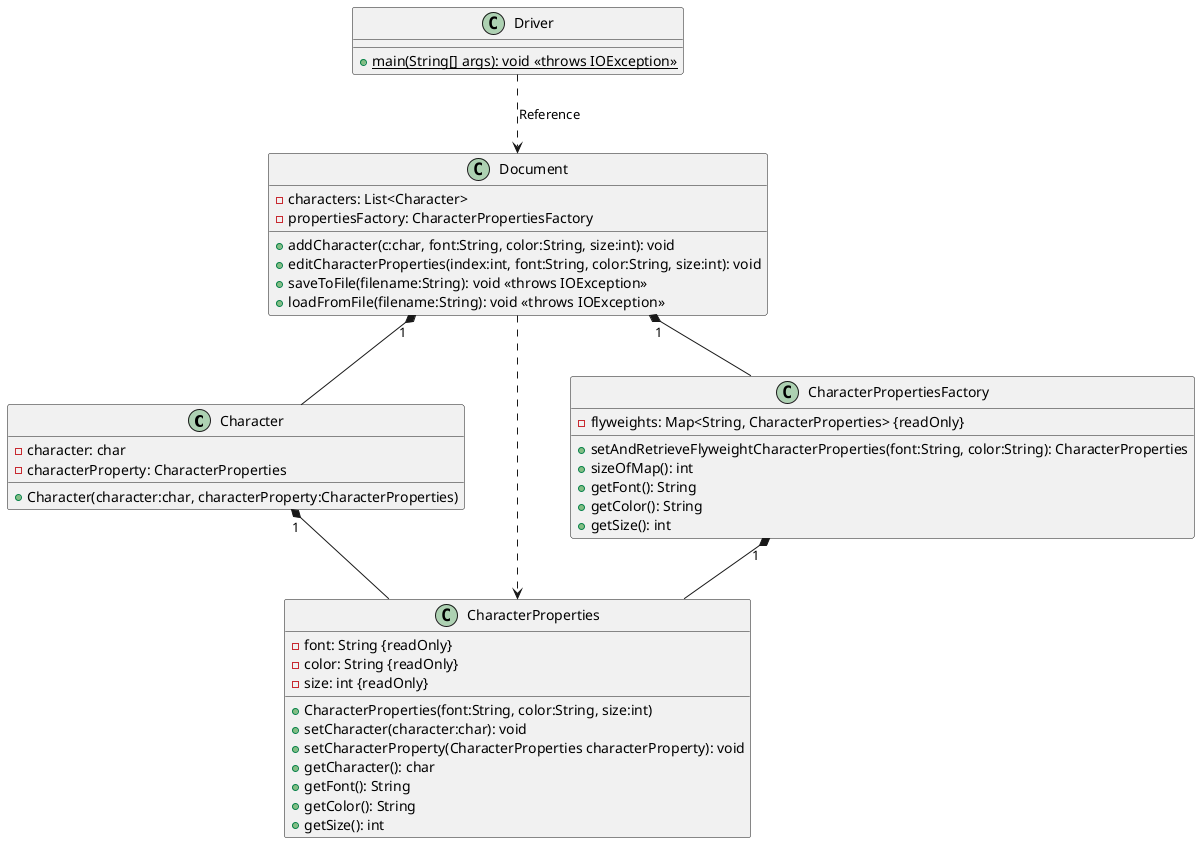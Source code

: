 @startuml

class Character {
    - character: char
    - characterProperty: CharacterProperties

    + Character(character:char, characterProperty:CharacterProperties)
}

class CharacterProperties {
    - font: String {readOnly}
    - color: String {readOnly}
    - size: int {readOnly}

    + CharacterProperties(font:String, color:String, size:int)
    + setCharacter(character:char): void
    + setCharacterProperty(CharacterProperties characterProperty): void
    + getCharacter(): char
    + getFont(): String
    + getColor(): String
    + getSize(): int
}

class CharacterPropertiesFactory {
    - flyweights: Map<String, CharacterProperties> {readOnly}

    + setAndRetrieveFlyweightCharacterProperties(font:String, color:String): CharacterProperties
    + sizeOfMap(): int
    + getFont(): String
    + getColor(): String
    + getSize(): int
}

class Document {
    - characters: List<Character>
    - propertiesFactory: CharacterPropertiesFactory

    + addCharacter(c:char, font:String, color:String, size:int): void
    + editCharacterProperties(index:int, font:String, color:String, size:int): void
    + saveToFile(filename:String): void <<throws IOException>>
    + loadFromFile(filename:String): void <<throws IOException>>
}

class Driver {
 +  {static} main(String[] args): void <<throws IOException>>
}

Character "1" *-- CharacterProperties
CharacterPropertiesFactory "1" *-- CharacterProperties

Document "1" *-- Character
Document "1" *-- CharacterPropertiesFactory

Driver ..> Document : "Reference"
Document ..> CharacterProperties

@enduml
